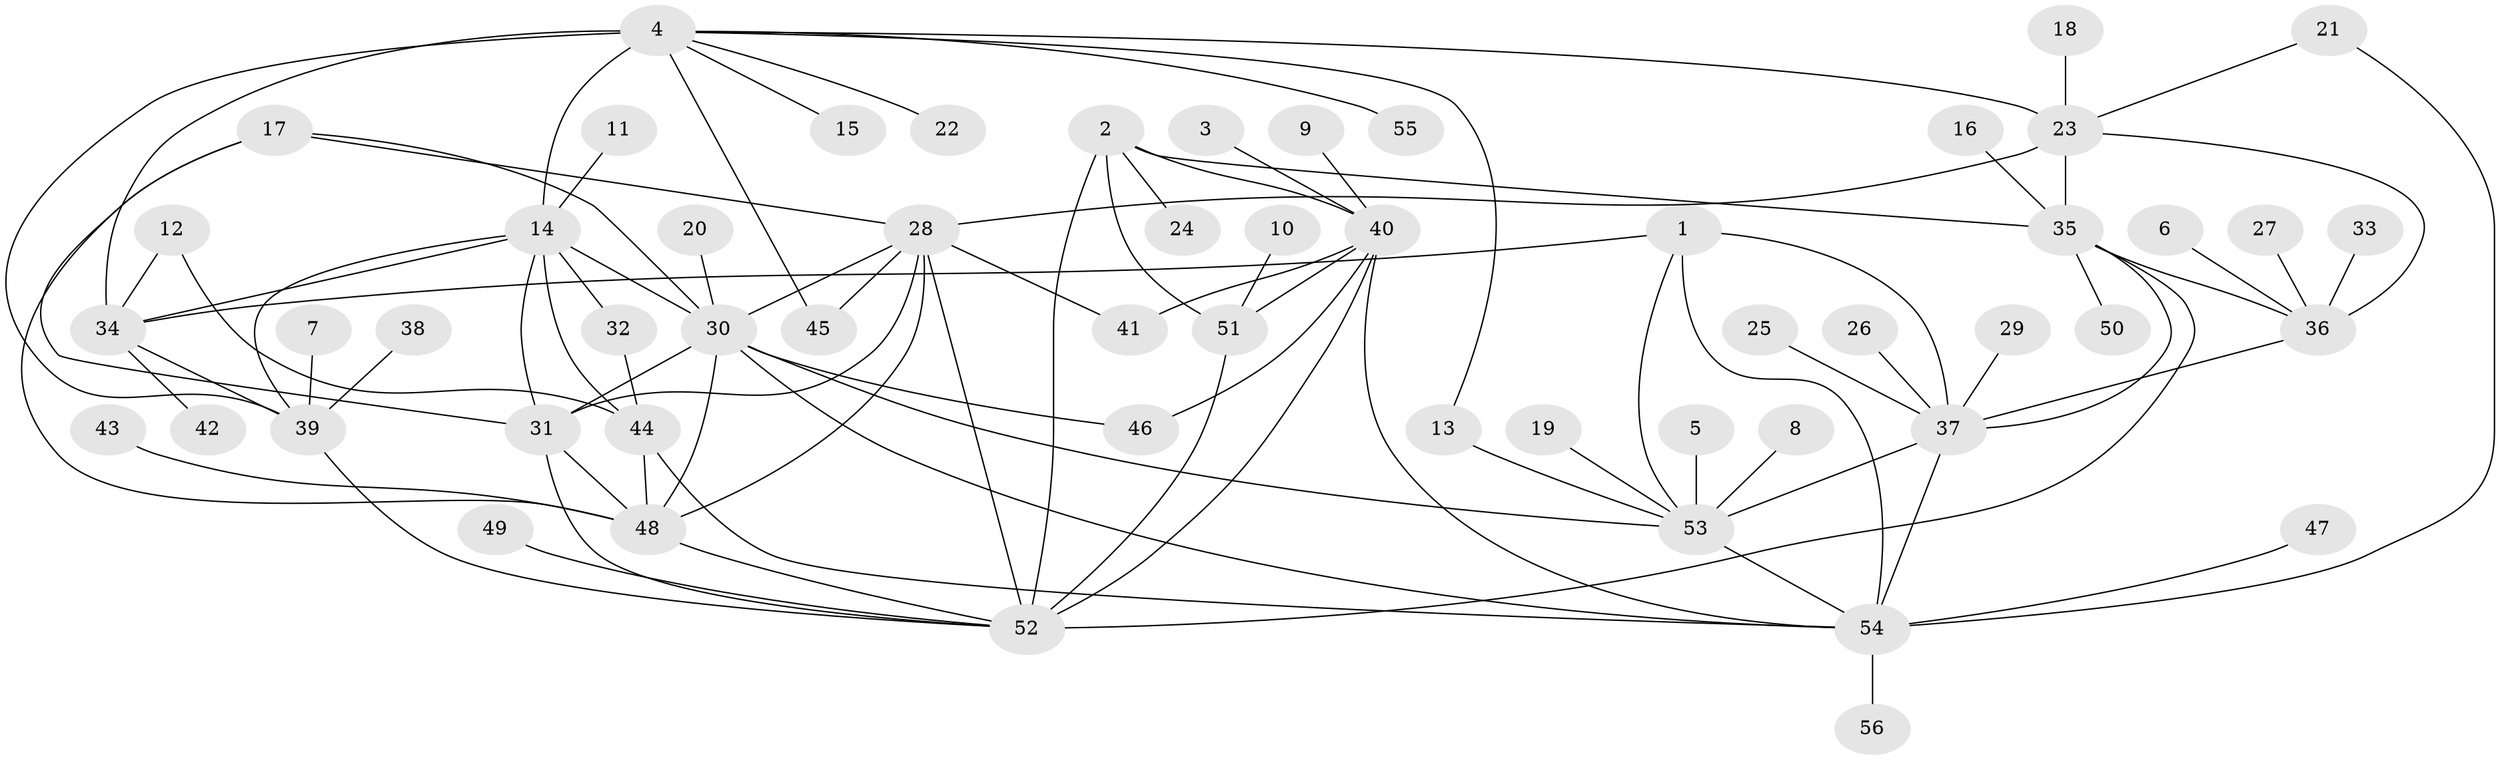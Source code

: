 // original degree distribution, {6: 0.027522935779816515, 9: 0.045871559633027525, 10: 0.06422018348623854, 5: 0.045871559633027525, 7: 0.01834862385321101, 8: 0.01834862385321101, 11: 0.009174311926605505, 4: 0.03669724770642202, 1: 0.5596330275229358, 2: 0.13761467889908258, 3: 0.03669724770642202}
// Generated by graph-tools (version 1.1) at 2025/46/03/06/25 01:46:57]
// undirected, 56 vertices, 92 edges
graph export_dot {
graph [start="1"]
  node [color=gray90,style=filled];
  1;
  2;
  3;
  4;
  5;
  6;
  7;
  8;
  9;
  10;
  11;
  12;
  13;
  14;
  15;
  16;
  17;
  18;
  19;
  20;
  21;
  22;
  23;
  24;
  25;
  26;
  27;
  28;
  29;
  30;
  31;
  32;
  33;
  34;
  35;
  36;
  37;
  38;
  39;
  40;
  41;
  42;
  43;
  44;
  45;
  46;
  47;
  48;
  49;
  50;
  51;
  52;
  53;
  54;
  55;
  56;
  1 -- 34 [weight=1.0];
  1 -- 37 [weight=1.0];
  1 -- 53 [weight=1.0];
  1 -- 54 [weight=2.0];
  2 -- 24 [weight=1.0];
  2 -- 35 [weight=1.0];
  2 -- 40 [weight=2.0];
  2 -- 51 [weight=2.0];
  2 -- 52 [weight=2.0];
  3 -- 40 [weight=1.0];
  4 -- 13 [weight=1.0];
  4 -- 14 [weight=2.0];
  4 -- 15 [weight=1.0];
  4 -- 22 [weight=1.0];
  4 -- 23 [weight=1.0];
  4 -- 34 [weight=2.0];
  4 -- 39 [weight=2.0];
  4 -- 45 [weight=1.0];
  4 -- 55 [weight=1.0];
  5 -- 53 [weight=1.0];
  6 -- 36 [weight=1.0];
  7 -- 39 [weight=1.0];
  8 -- 53 [weight=1.0];
  9 -- 40 [weight=1.0];
  10 -- 51 [weight=1.0];
  11 -- 14 [weight=1.0];
  12 -- 34 [weight=1.0];
  12 -- 44 [weight=1.0];
  13 -- 53 [weight=1.0];
  14 -- 30 [weight=1.0];
  14 -- 31 [weight=1.0];
  14 -- 32 [weight=1.0];
  14 -- 34 [weight=1.0];
  14 -- 39 [weight=1.0];
  14 -- 44 [weight=1.0];
  16 -- 35 [weight=1.0];
  17 -- 28 [weight=1.0];
  17 -- 30 [weight=1.0];
  17 -- 31 [weight=1.0];
  17 -- 48 [weight=1.0];
  18 -- 23 [weight=1.0];
  19 -- 53 [weight=1.0];
  20 -- 30 [weight=1.0];
  21 -- 23 [weight=1.0];
  21 -- 54 [weight=1.0];
  23 -- 28 [weight=1.0];
  23 -- 35 [weight=4.0];
  23 -- 36 [weight=2.0];
  25 -- 37 [weight=1.0];
  26 -- 37 [weight=1.0];
  27 -- 36 [weight=1.0];
  28 -- 30 [weight=1.0];
  28 -- 31 [weight=1.0];
  28 -- 41 [weight=1.0];
  28 -- 45 [weight=1.0];
  28 -- 48 [weight=1.0];
  28 -- 52 [weight=1.0];
  29 -- 37 [weight=1.0];
  30 -- 31 [weight=1.0];
  30 -- 46 [weight=1.0];
  30 -- 48 [weight=1.0];
  30 -- 53 [weight=1.0];
  30 -- 54 [weight=1.0];
  31 -- 48 [weight=1.0];
  31 -- 52 [weight=1.0];
  32 -- 44 [weight=1.0];
  33 -- 36 [weight=1.0];
  34 -- 39 [weight=1.0];
  34 -- 42 [weight=1.0];
  35 -- 36 [weight=2.0];
  35 -- 37 [weight=1.0];
  35 -- 50 [weight=1.0];
  35 -- 52 [weight=1.0];
  36 -- 37 [weight=1.0];
  37 -- 53 [weight=1.0];
  37 -- 54 [weight=2.0];
  38 -- 39 [weight=1.0];
  39 -- 52 [weight=1.0];
  40 -- 41 [weight=1.0];
  40 -- 46 [weight=1.0];
  40 -- 51 [weight=1.0];
  40 -- 52 [weight=1.0];
  40 -- 54 [weight=1.0];
  43 -- 48 [weight=1.0];
  44 -- 48 [weight=1.0];
  44 -- 54 [weight=1.0];
  47 -- 54 [weight=1.0];
  48 -- 52 [weight=1.0];
  49 -- 52 [weight=1.0];
  51 -- 52 [weight=1.0];
  53 -- 54 [weight=2.0];
  54 -- 56 [weight=1.0];
}
